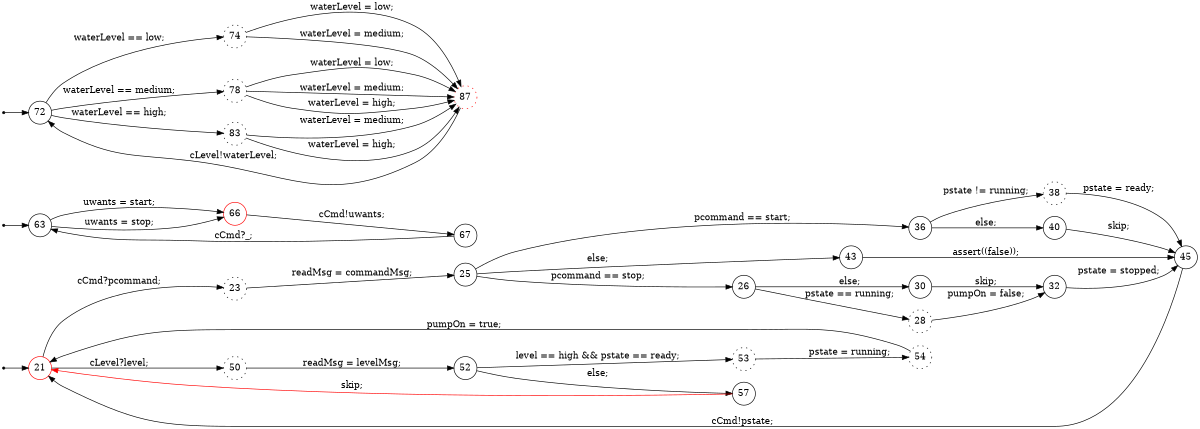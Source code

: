 digraph finite_state_machine {
	rankdir=LR
	size="8,5"
	94457514602608 [label = 21, shape = doublecircle, color = red, fixedsize = true]; 
	s94457514602608 [shape = point];
	94457514607904 [label = 63, shape = doublecircle, fixedsize = true]; 
	s94457514607904 [shape = point];
	94457514610096 [label = 72, shape = doublecircle, fixedsize = true]; 
	s94457514610096 [shape = point];
	 94457514602608 [label = 21, shape = circle, color = red, fixedsize = true ];
	 94457514599424 [label = 23, shape = circle, fixedsize = true , style = dotted];
	 94457514600032 [label = 25, shape = circle, fixedsize = true ];
	 94457514616816 [label = 26, shape = circle, fixedsize = true ];
	 94457514617440 [label = 28, shape = circle, fixedsize = true , style = dotted];
	 94457514618064 [label = 30, shape = circle, fixedsize = true ];
	 94457514617856 [label = 32, shape = circle, fixedsize = true ];
	 94457514618688 [label = 36, shape = circle, fixedsize = true ];
	 94457514604224 [label = 38, shape = circle, fixedsize = true , style = dotted];
	 94457514604848 [label = 40, shape = circle, fixedsize = true ];
	 94457514605360 [label = 43, shape = circle, fixedsize = true ];
	 94457514604640 [label = 45, shape = circle, fixedsize = true ];
	 94457514606016 [label = 50, shape = circle, fixedsize = true , style = dotted];
	 94457514606288 [label = 52, shape = circle, fixedsize = true ];
	 94457514607120 [label = 53, shape = circle, fixedsize = true , style = dotted];
	 94457514607392 [label = 54, shape = circle, fixedsize = true , style = dotted];
	 94457514608112 [label = 57, shape = circle, fixedsize = true ];
	 94457514607904 [label = 63, shape = circle, fixedsize = true ];
	 94457514609552 [label = 66, shape = circle, color = red, fixedsize = true ];
	 94457514609792 [label = 67, shape = circle, fixedsize = true ];
	 94457514610096 [label = 72, shape = circle, fixedsize = true ];
	 94457514611232 [label = 74, shape = circle, fixedsize = true , style = dotted];
	 94457514621984 [label = 78, shape = circle, fixedsize = true , style = dotted];
	 94457514623888 [label = 83, shape = circle, fixedsize = true , style = dotted];
	 94457514623440 [label = 87, shape = circle, color = red, fixedsize = true , style = dotted];
	s94457514602608 -> 94457514602608;
	s94457514607904 -> 94457514607904;
	s94457514610096 -> 94457514610096;
	94457514602608 -> 94457514599424 [ label = "cCmd?pcommand; "];
	94457514599424 -> 94457514600032 [ label = "readMsg = commandMsg; "];
	94457514600032 -> 94457514616816 [ label = "pcommand == stop; "];
	94457514616816 -> 94457514617440 [ label = "pstate == running; "];
	94457514617440 -> 94457514617856 [ label = "pumpOn = false; "];
	94457514616816 -> 94457514618064 [ label = "else; "];
	94457514618064 -> 94457514617856 [ label = "skip; "];
	94457514617856 -> 94457514604640 [ label = "pstate = stopped; "];
	94457514600032 -> 94457514618688 [ label = "pcommand == start; "];
	94457514618688 -> 94457514604224 [ label = "pstate != running; "];
	94457514604224 -> 94457514604640 [ label = "pstate = ready; "];
	94457514618688 -> 94457514604848 [ label = "else; "];
	94457514604848 -> 94457514604640 [ label = "skip; "];
	94457514600032 -> 94457514605360 [ label = "else; "];
	94457514605360 -> 94457514604640 [ label = "assert((false)); "];
	94457514604640 -> 94457514602608 [ label = "cCmd!pstate; "];
	94457514602608 -> 94457514606016 [ label = "cLevel?level; "];
	94457514606016 -> 94457514606288 [ label = "readMsg = levelMsg; "];
	94457514606288 -> 94457514607120 [ label = "level == high && pstate == ready; "];
	94457514607120 -> 94457514607392 [ label = "pstate = running; "];
	94457514607392 -> 94457514602608 [ label = "pumpOn = true; "];
	94457514606288 -> 94457514608112 [ label = "else; "];
	94457514608112 -> 94457514602608 [color = red, label = "skip; "];
	94457514607904 -> 94457514609552 [ label = "uwants = start; "];
	94457514607904 -> 94457514609552 [ label = "uwants = stop; "];
	94457514609552 -> 94457514609792 [ label = "cCmd!uwants; "];
	94457514609792 -> 94457514607904 [ label = "cCmd?_; "];
	94457514610096 -> 94457514611232 [ label = "waterLevel == low; "];
	94457514611232 -> 94457514623440 [ label = "waterLevel = low; "];
	94457514611232 -> 94457514623440 [ label = "waterLevel = medium; "];
	94457514610096 -> 94457514621984 [ label = "waterLevel == medium; "];
	94457514621984 -> 94457514623440 [ label = "waterLevel = low; "];
	94457514621984 -> 94457514623440 [ label = "waterLevel = medium; "];
	94457514621984 -> 94457514623440 [ label = "waterLevel = high; "];
	94457514610096 -> 94457514623888 [ label = "waterLevel == high; "];
	94457514623888 -> 94457514623440 [ label = "waterLevel = medium; "];
	94457514623888 -> 94457514623440 [ label = "waterLevel = high; "];
	94457514623440 -> 94457514610096 [ label = "cLevel!waterLevel; "];
}
